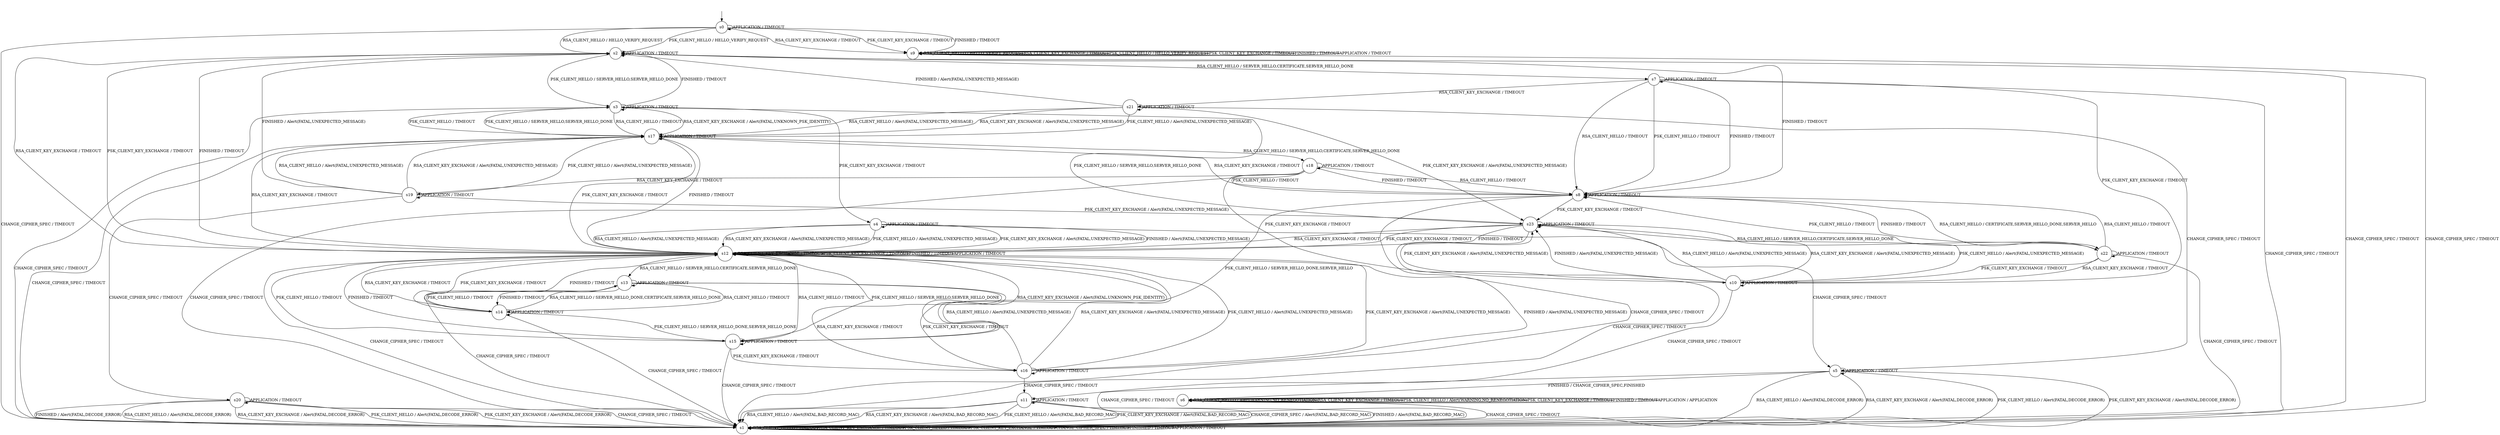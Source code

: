 digraph g {
__start0 [label="" shape="none"];

	s0 [shape="circle" label="s0"];
	s1 [shape="circle" label="s1"];
	s2 [shape="circle" label="s2"];
	s3 [shape="circle" label="s3"];
	s4 [shape="circle" label="s4"];
	s5 [shape="circle" label="s5"];
	s6 [shape="circle" label="s6"];
	s7 [shape="circle" label="s7"];
	s8 [shape="circle" label="s8"];
	s9 [shape="circle" label="s9"];
	s10 [shape="circle" label="s10"];
	s11 [shape="circle" label="s11"];
	s12 [shape="circle" label="s12"];
	s13 [shape="circle" label="s13"];
	s14 [shape="circle" label="s14"];
	s15 [shape="circle" label="s15"];
	s16 [shape="circle" label="s16"];
	s17 [shape="circle" label="s17"];
	s18 [shape="circle" label="s18"];
	s19 [shape="circle" label="s19"];
	s20 [shape="circle" label="s20"];
	s21 [shape="circle" label="s21"];
	s22 [shape="circle" label="s22"];
	s23 [shape="circle" label="s23"];
	s0 -> s2 [label="RSA_CLIENT_HELLO / HELLO_VERIFY_REQUEST"];
	s0 -> s9 [label="RSA_CLIENT_KEY_EXCHANGE / TIMEOUT"];
	s0 -> s2 [label="PSK_CLIENT_HELLO / HELLO_VERIFY_REQUEST"];
	s0 -> s9 [label="PSK_CLIENT_KEY_EXCHANGE / TIMEOUT"];
	s0 -> s1 [label="CHANGE_CIPHER_SPEC / TIMEOUT"];
	s0 -> s9 [label="FINISHED / TIMEOUT"];
	s0 -> s0 [label="APPLICATION / TIMEOUT"];
	s1 -> s1 [label="RSA_CLIENT_HELLO / TIMEOUT"];
	s1 -> s1 [label="RSA_CLIENT_KEY_EXCHANGE / TIMEOUT"];
	s1 -> s1 [label="PSK_CLIENT_HELLO / TIMEOUT"];
	s1 -> s1 [label="PSK_CLIENT_KEY_EXCHANGE / TIMEOUT"];
	s1 -> s1 [label="CHANGE_CIPHER_SPEC / TIMEOUT"];
	s1 -> s1 [label="FINISHED / TIMEOUT"];
	s1 -> s1 [label="APPLICATION / TIMEOUT"];
	s2 -> s7 [label="RSA_CLIENT_HELLO / SERVER_HELLO,CERTIFICATE,SERVER_HELLO_DONE"];
	s2 -> s12 [label="RSA_CLIENT_KEY_EXCHANGE / TIMEOUT"];
	s2 -> s3 [label="PSK_CLIENT_HELLO / SERVER_HELLO,SERVER_HELLO_DONE"];
	s2 -> s12 [label="PSK_CLIENT_KEY_EXCHANGE / TIMEOUT"];
	s2 -> s1 [label="CHANGE_CIPHER_SPEC / TIMEOUT"];
	s2 -> s12 [label="FINISHED / TIMEOUT"];
	s2 -> s2 [label="APPLICATION / TIMEOUT"];
	s3 -> s17 [label="RSA_CLIENT_HELLO / TIMEOUT"];
	s3 -> s17 [label="RSA_CLIENT_KEY_EXCHANGE / Alert(FATAL,UNKNOWN_PSK_IDENTITY)"];
	s3 -> s17 [label="PSK_CLIENT_HELLO / TIMEOUT"];
	s3 -> s4 [label="PSK_CLIENT_KEY_EXCHANGE / TIMEOUT"];
	s3 -> s1 [label="CHANGE_CIPHER_SPEC / TIMEOUT"];
	s3 -> s2 [label="FINISHED / TIMEOUT"];
	s3 -> s3 [label="APPLICATION / TIMEOUT"];
	s4 -> s12 [label="RSA_CLIENT_HELLO / Alert(FATAL,UNEXPECTED_MESSAGE)"];
	s4 -> s12 [label="RSA_CLIENT_KEY_EXCHANGE / Alert(FATAL,UNEXPECTED_MESSAGE)"];
	s4 -> s12 [label="PSK_CLIENT_HELLO / Alert(FATAL,UNEXPECTED_MESSAGE)"];
	s4 -> s12 [label="PSK_CLIENT_KEY_EXCHANGE / Alert(FATAL,UNEXPECTED_MESSAGE)"];
	s4 -> s5 [label="CHANGE_CIPHER_SPEC / TIMEOUT"];
	s4 -> s12 [label="FINISHED / Alert(FATAL,UNEXPECTED_MESSAGE)"];
	s4 -> s4 [label="APPLICATION / TIMEOUT"];
	s5 -> s1 [label="RSA_CLIENT_HELLO / Alert(FATAL,DECODE_ERROR)"];
	s5 -> s1 [label="RSA_CLIENT_KEY_EXCHANGE / Alert(FATAL,DECODE_ERROR)"];
	s5 -> s1 [label="PSK_CLIENT_HELLO / Alert(FATAL,DECODE_ERROR)"];
	s5 -> s1 [label="PSK_CLIENT_KEY_EXCHANGE / Alert(FATAL,DECODE_ERROR)"];
	s5 -> s1 [label="CHANGE_CIPHER_SPEC / TIMEOUT"];
	s5 -> s6 [label="FINISHED / CHANGE_CIPHER_SPEC,FINISHED"];
	s5 -> s5 [label="APPLICATION / TIMEOUT"];
	s6 -> s6 [label="RSA_CLIENT_HELLO / Alert(WARNING,NO_RENEGOTIATION)"];
	s6 -> s6 [label="RSA_CLIENT_KEY_EXCHANGE / TIMEOUT"];
	s6 -> s6 [label="PSK_CLIENT_HELLO / Alert(WARNING,NO_RENEGOTIATION)"];
	s6 -> s6 [label="PSK_CLIENT_KEY_EXCHANGE / TIMEOUT"];
	s6 -> s1 [label="CHANGE_CIPHER_SPEC / TIMEOUT"];
	s6 -> s6 [label="FINISHED / TIMEOUT"];
	s6 -> s6 [label="APPLICATION / APPLICATION"];
	s7 -> s8 [label="RSA_CLIENT_HELLO / TIMEOUT"];
	s7 -> s21 [label="RSA_CLIENT_KEY_EXCHANGE / TIMEOUT"];
	s7 -> s8 [label="PSK_CLIENT_HELLO / TIMEOUT"];
	s7 -> s10 [label="PSK_CLIENT_KEY_EXCHANGE / TIMEOUT"];
	s7 -> s1 [label="CHANGE_CIPHER_SPEC / TIMEOUT"];
	s7 -> s8 [label="FINISHED / TIMEOUT"];
	s7 -> s7 [label="APPLICATION / TIMEOUT"];
	s8 -> s22 [label="RSA_CLIENT_HELLO / CERTIFICATE,SERVER_HELLO_DONE,SERVER_HELLO"];
	s8 -> s17 [label="RSA_CLIENT_KEY_EXCHANGE / TIMEOUT"];
	s8 -> s15 [label="PSK_CLIENT_HELLO / SERVER_HELLO_DONE,SERVER_HELLO"];
	s8 -> s23 [label="PSK_CLIENT_KEY_EXCHANGE / TIMEOUT"];
	s8 -> s1 [label="CHANGE_CIPHER_SPEC / TIMEOUT"];
	s8 -> s2 [label="FINISHED / TIMEOUT"];
	s8 -> s8 [label="APPLICATION / TIMEOUT"];
	s9 -> s9 [label="RSA_CLIENT_HELLO / HELLO_VERIFY_REQUEST"];
	s9 -> s9 [label="RSA_CLIENT_KEY_EXCHANGE / TIMEOUT"];
	s9 -> s9 [label="PSK_CLIENT_HELLO / HELLO_VERIFY_REQUEST"];
	s9 -> s9 [label="PSK_CLIENT_KEY_EXCHANGE / TIMEOUT"];
	s9 -> s1 [label="CHANGE_CIPHER_SPEC / TIMEOUT"];
	s9 -> s9 [label="FINISHED / TIMEOUT"];
	s9 -> s9 [label="APPLICATION / TIMEOUT"];
	s10 -> s23 [label="RSA_CLIENT_HELLO / Alert(FATAL,UNEXPECTED_MESSAGE)"];
	s10 -> s23 [label="RSA_CLIENT_KEY_EXCHANGE / Alert(FATAL,UNEXPECTED_MESSAGE)"];
	s10 -> s23 [label="PSK_CLIENT_HELLO / Alert(FATAL,UNEXPECTED_MESSAGE)"];
	s10 -> s23 [label="PSK_CLIENT_KEY_EXCHANGE / Alert(FATAL,UNEXPECTED_MESSAGE)"];
	s10 -> s11 [label="CHANGE_CIPHER_SPEC / TIMEOUT"];
	s10 -> s23 [label="FINISHED / Alert(FATAL,UNEXPECTED_MESSAGE)"];
	s10 -> s10 [label="APPLICATION / TIMEOUT"];
	s11 -> s1 [label="RSA_CLIENT_HELLO / Alert(FATAL,BAD_RECORD_MAC)"];
	s11 -> s1 [label="RSA_CLIENT_KEY_EXCHANGE / Alert(FATAL,BAD_RECORD_MAC)"];
	s11 -> s1 [label="PSK_CLIENT_HELLO / Alert(FATAL,BAD_RECORD_MAC)"];
	s11 -> s1 [label="PSK_CLIENT_KEY_EXCHANGE / Alert(FATAL,BAD_RECORD_MAC)"];
	s11 -> s1 [label="CHANGE_CIPHER_SPEC / Alert(FATAL,BAD_RECORD_MAC)"];
	s11 -> s1 [label="FINISHED / Alert(FATAL,BAD_RECORD_MAC)"];
	s11 -> s11 [label="APPLICATION / TIMEOUT"];
	s12 -> s13 [label="RSA_CLIENT_HELLO / SERVER_HELLO,CERTIFICATE,SERVER_HELLO_DONE"];
	s12 -> s12 [label="RSA_CLIENT_KEY_EXCHANGE / TIMEOUT"];
	s12 -> s15 [label="PSK_CLIENT_HELLO / SERVER_HELLO,SERVER_HELLO_DONE"];
	s12 -> s12 [label="PSK_CLIENT_KEY_EXCHANGE / TIMEOUT"];
	s12 -> s1 [label="CHANGE_CIPHER_SPEC / TIMEOUT"];
	s12 -> s12 [label="FINISHED / TIMEOUT"];
	s12 -> s12 [label="APPLICATION / TIMEOUT"];
	s13 -> s14 [label="RSA_CLIENT_HELLO / TIMEOUT"];
	s13 -> s16 [label="RSA_CLIENT_KEY_EXCHANGE / TIMEOUT"];
	s13 -> s14 [label="PSK_CLIENT_HELLO / TIMEOUT"];
	s13 -> s16 [label="PSK_CLIENT_KEY_EXCHANGE / TIMEOUT"];
	s13 -> s1 [label="CHANGE_CIPHER_SPEC / TIMEOUT"];
	s13 -> s14 [label="FINISHED / TIMEOUT"];
	s13 -> s13 [label="APPLICATION / TIMEOUT"];
	s14 -> s13 [label="RSA_CLIENT_HELLO / SERVER_HELLO_DONE,CERTIFICATE,SERVER_HELLO_DONE"];
	s14 -> s12 [label="RSA_CLIENT_KEY_EXCHANGE / TIMEOUT"];
	s14 -> s15 [label="PSK_CLIENT_HELLO / SERVER_HELLO_DONE,SERVER_HELLO_DONE"];
	s14 -> s12 [label="PSK_CLIENT_KEY_EXCHANGE / TIMEOUT"];
	s14 -> s1 [label="CHANGE_CIPHER_SPEC / TIMEOUT"];
	s14 -> s12 [label="FINISHED / TIMEOUT"];
	s14 -> s14 [label="APPLICATION / TIMEOUT"];
	s15 -> s12 [label="RSA_CLIENT_HELLO / TIMEOUT"];
	s15 -> s12 [label="RSA_CLIENT_KEY_EXCHANGE / Alert(FATAL,UNKNOWN_PSK_IDENTITY)"];
	s15 -> s12 [label="PSK_CLIENT_HELLO / TIMEOUT"];
	s15 -> s16 [label="PSK_CLIENT_KEY_EXCHANGE / TIMEOUT"];
	s15 -> s1 [label="CHANGE_CIPHER_SPEC / TIMEOUT"];
	s15 -> s12 [label="FINISHED / TIMEOUT"];
	s15 -> s15 [label="APPLICATION / TIMEOUT"];
	s16 -> s12 [label="RSA_CLIENT_HELLO / Alert(FATAL,UNEXPECTED_MESSAGE)"];
	s16 -> s12 [label="RSA_CLIENT_KEY_EXCHANGE / Alert(FATAL,UNEXPECTED_MESSAGE)"];
	s16 -> s12 [label="PSK_CLIENT_HELLO / Alert(FATAL,UNEXPECTED_MESSAGE)"];
	s16 -> s12 [label="PSK_CLIENT_KEY_EXCHANGE / Alert(FATAL,UNEXPECTED_MESSAGE)"];
	s16 -> s11 [label="CHANGE_CIPHER_SPEC / TIMEOUT"];
	s16 -> s12 [label="FINISHED / Alert(FATAL,UNEXPECTED_MESSAGE)"];
	s16 -> s16 [label="APPLICATION / TIMEOUT"];
	s17 -> s18 [label="RSA_CLIENT_HELLO / SERVER_HELLO,CERTIFICATE,SERVER_HELLO_DONE"];
	s17 -> s12 [label="RSA_CLIENT_KEY_EXCHANGE / TIMEOUT"];
	s17 -> s3 [label="PSK_CLIENT_HELLO / SERVER_HELLO,SERVER_HELLO_DONE"];
	s17 -> s12 [label="PSK_CLIENT_KEY_EXCHANGE / TIMEOUT"];
	s17 -> s1 [label="CHANGE_CIPHER_SPEC / TIMEOUT"];
	s17 -> s12 [label="FINISHED / TIMEOUT"];
	s17 -> s17 [label="APPLICATION / TIMEOUT"];
	s18 -> s8 [label="RSA_CLIENT_HELLO / TIMEOUT"];
	s18 -> s19 [label="RSA_CLIENT_KEY_EXCHANGE / TIMEOUT"];
	s18 -> s8 [label="PSK_CLIENT_HELLO / TIMEOUT"];
	s18 -> s10 [label="PSK_CLIENT_KEY_EXCHANGE / TIMEOUT"];
	s18 -> s1 [label="CHANGE_CIPHER_SPEC / TIMEOUT"];
	s18 -> s8 [label="FINISHED / TIMEOUT"];
	s18 -> s18 [label="APPLICATION / TIMEOUT"];
	s19 -> s17 [label="RSA_CLIENT_HELLO / Alert(FATAL,UNEXPECTED_MESSAGE)"];
	s19 -> s17 [label="RSA_CLIENT_KEY_EXCHANGE / Alert(FATAL,UNEXPECTED_MESSAGE)"];
	s19 -> s17 [label="PSK_CLIENT_HELLO / Alert(FATAL,UNEXPECTED_MESSAGE)"];
	s19 -> s23 [label="PSK_CLIENT_KEY_EXCHANGE / Alert(FATAL,UNEXPECTED_MESSAGE)"];
	s19 -> s20 [label="CHANGE_CIPHER_SPEC / TIMEOUT"];
	s19 -> s2 [label="FINISHED / Alert(FATAL,UNEXPECTED_MESSAGE)"];
	s19 -> s19 [label="APPLICATION / TIMEOUT"];
	s20 -> s1 [label="RSA_CLIENT_HELLO / Alert(FATAL,DECODE_ERROR)"];
	s20 -> s1 [label="RSA_CLIENT_KEY_EXCHANGE / Alert(FATAL,DECODE_ERROR)"];
	s20 -> s1 [label="PSK_CLIENT_HELLO / Alert(FATAL,DECODE_ERROR)"];
	s20 -> s1 [label="PSK_CLIENT_KEY_EXCHANGE / Alert(FATAL,DECODE_ERROR)"];
	s20 -> s1 [label="CHANGE_CIPHER_SPEC / TIMEOUT"];
	s20 -> s1 [label="FINISHED / Alert(FATAL,DECODE_ERROR)"];
	s20 -> s20 [label="APPLICATION / TIMEOUT"];
	s21 -> s17 [label="RSA_CLIENT_HELLO / Alert(FATAL,UNEXPECTED_MESSAGE)"];
	s21 -> s17 [label="RSA_CLIENT_KEY_EXCHANGE / Alert(FATAL,UNEXPECTED_MESSAGE)"];
	s21 -> s17 [label="PSK_CLIENT_HELLO / Alert(FATAL,UNEXPECTED_MESSAGE)"];
	s21 -> s23 [label="PSK_CLIENT_KEY_EXCHANGE / Alert(FATAL,UNEXPECTED_MESSAGE)"];
	s21 -> s5 [label="CHANGE_CIPHER_SPEC / TIMEOUT"];
	s21 -> s2 [label="FINISHED / Alert(FATAL,UNEXPECTED_MESSAGE)"];
	s21 -> s21 [label="APPLICATION / TIMEOUT"];
	s22 -> s8 [label="RSA_CLIENT_HELLO / TIMEOUT"];
	s22 -> s10 [label="RSA_CLIENT_KEY_EXCHANGE / TIMEOUT"];
	s22 -> s8 [label="PSK_CLIENT_HELLO / TIMEOUT"];
	s22 -> s10 [label="PSK_CLIENT_KEY_EXCHANGE / TIMEOUT"];
	s22 -> s1 [label="CHANGE_CIPHER_SPEC / TIMEOUT"];
	s22 -> s8 [label="FINISHED / TIMEOUT"];
	s22 -> s22 [label="APPLICATION / TIMEOUT"];
	s23 -> s22 [label="RSA_CLIENT_HELLO / SERVER_HELLO,CERTIFICATE,SERVER_HELLO_DONE"];
	s23 -> s12 [label="RSA_CLIENT_KEY_EXCHANGE / TIMEOUT"];
	s23 -> s3 [label="PSK_CLIENT_HELLO / SERVER_HELLO,SERVER_HELLO_DONE"];
	s23 -> s12 [label="PSK_CLIENT_KEY_EXCHANGE / TIMEOUT"];
	s23 -> s1 [label="CHANGE_CIPHER_SPEC / TIMEOUT"];
	s23 -> s12 [label="FINISHED / TIMEOUT"];
	s23 -> s23 [label="APPLICATION / TIMEOUT"];

__start0 -> s0;
}
